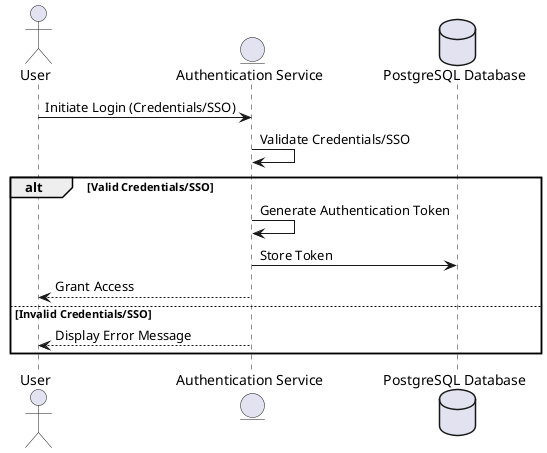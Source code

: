 @startuml
actor User
entity "Authentication Service" as AuthService
database "PostgreSQL Database" as DB

User -> AuthService: Initiate Login (Credentials/SSO)
AuthService -> AuthService: Validate Credentials/SSO

alt Valid Credentials/SSO
    AuthService -> AuthService: Generate Authentication Token
    AuthService -> DB: Store Token
    AuthService --> User: Grant Access
else Invalid Credentials/SSO
    AuthService --> User: Display Error Message
end

@enduml
